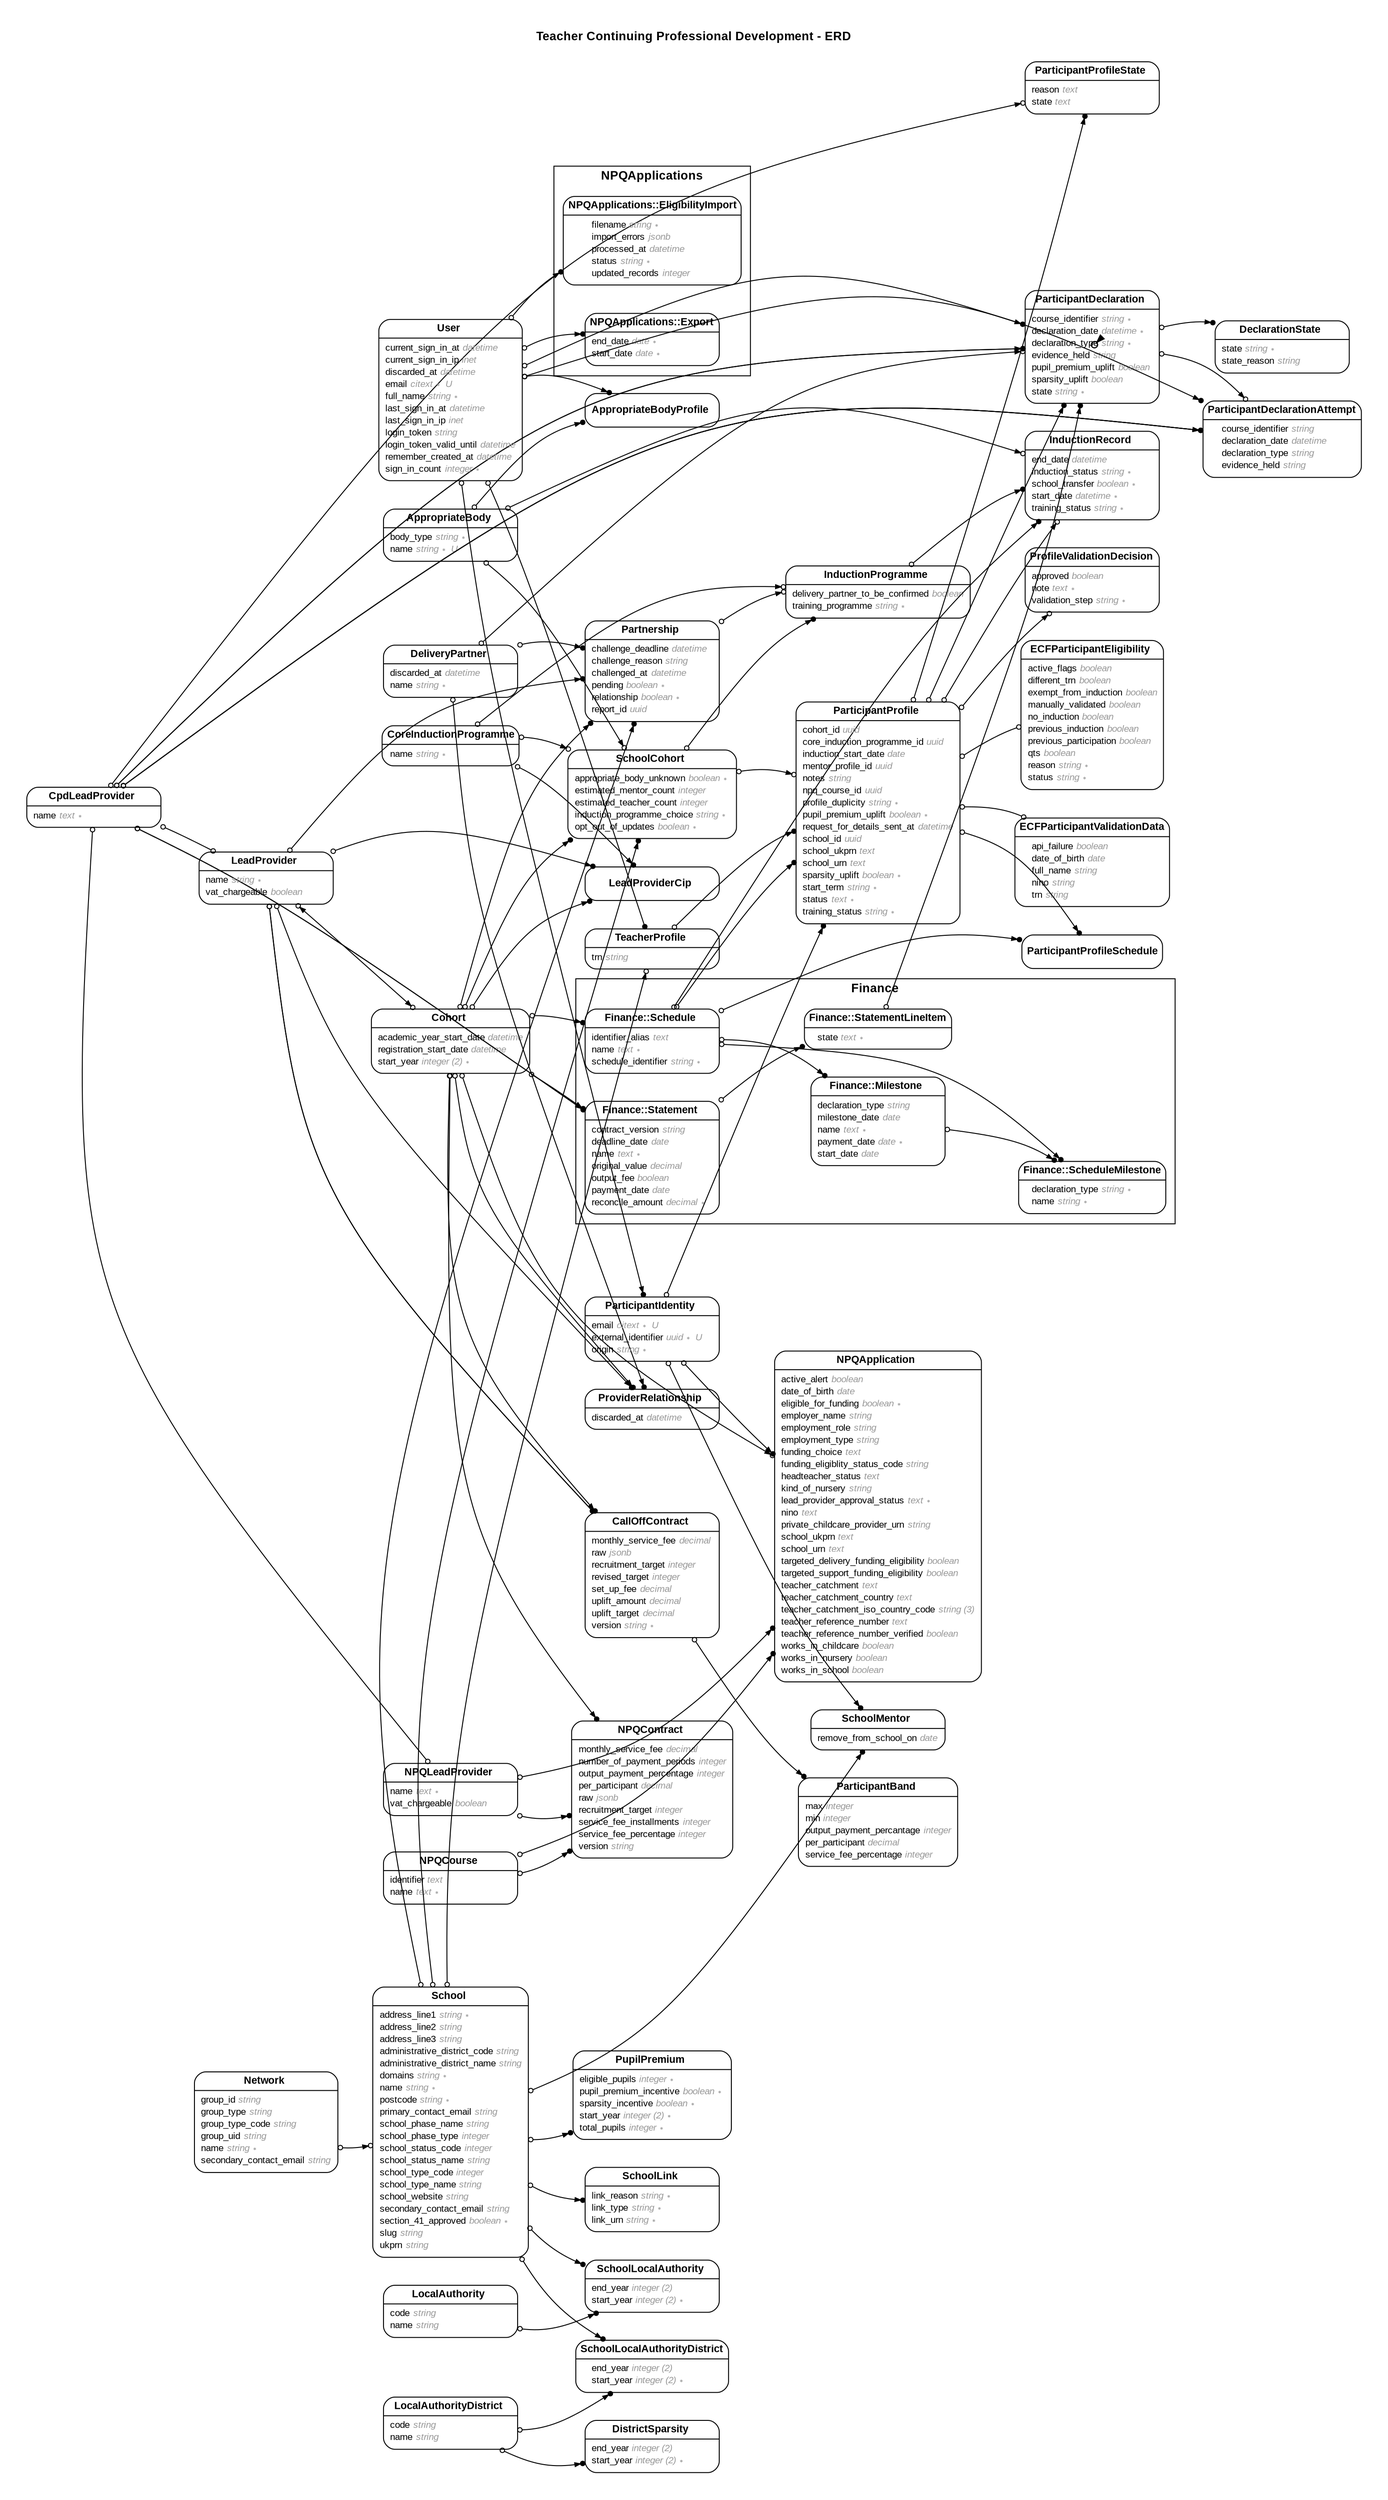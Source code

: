digraph EarlyCareerFramework {
rankdir = "LR";
ranksep = "0.5";
nodesep = "0.4";
pad = "0.4,0.4";
margin = "0,0";
concentrate = "true";
labelloc = "t";
fontsize = "13";
fontname = "Arial Bold";
splines = "spline";
node[ shape  =  "Mrecord" , fontsize  =  "10" , fontname  =  "Arial" , margin  =  "0.07,0.05" , penwidth  =  "1.0"];
edge[ fontname  =  "Arial" , fontsize  =  "7" , dir  =  "both" , arrowsize  =  "0.9" , penwidth  =  "1.0" , labelangle  =  "32" , labeldistance  =  "1.8"];
rankdir = "LR";
label = "Teacher Continuing Professional Development - ERD\n\n";
splines = "curved";
m_AppropriateBody [label = <<table border="0" align="center" cellspacing="0.5" cellpadding="0" width="134">
  <tr><td align="center" valign="bottom" width="130"><font face="Arial Bold" point-size="11">AppropriateBody</font></td></tr>
</table>
|
<table border="0" align="left" cellspacing="2" cellpadding="0" width="134">
  <tr><td align="left" width="130" port="body_type">body_type <font face="Arial Italic" color="grey60">string ∗</font></td></tr>
  <tr><td align="left" width="130" port="name">name <font face="Arial Italic" color="grey60">string ∗ U</font></td></tr>
</table>
>];
m_AppropriateBodyProfile [label = <<table border="0" align="center" cellspacing="0.5" cellpadding="0" width="134">
  <tr><td align="center" valign="bottom" width="130"><font face="Arial Bold" point-size="11">AppropriateBodyProfile</font></td></tr>
</table>
>];
m_CallOffContract [label = <<table border="0" align="center" cellspacing="0.5" cellpadding="0" width="134">
  <tr><td align="center" valign="bottom" width="130"><font face="Arial Bold" point-size="11">CallOffContract</font></td></tr>
</table>
|
<table border="0" align="left" cellspacing="2" cellpadding="0" width="134">
  <tr><td align="left" width="130" port="monthly_service_fee">monthly_service_fee <font face="Arial Italic" color="grey60">decimal</font></td></tr>
  <tr><td align="left" width="130" port="raw">raw <font face="Arial Italic" color="grey60">jsonb</font></td></tr>
  <tr><td align="left" width="130" port="recruitment_target">recruitment_target <font face="Arial Italic" color="grey60">integer</font></td></tr>
  <tr><td align="left" width="130" port="revised_target">revised_target <font face="Arial Italic" color="grey60">integer</font></td></tr>
  <tr><td align="left" width="130" port="set_up_fee">set_up_fee <font face="Arial Italic" color="grey60">decimal</font></td></tr>
  <tr><td align="left" width="130" port="uplift_amount">uplift_amount <font face="Arial Italic" color="grey60">decimal</font></td></tr>
  <tr><td align="left" width="130" port="uplift_target">uplift_target <font face="Arial Italic" color="grey60">decimal</font></td></tr>
  <tr><td align="left" width="130" port="version">version <font face="Arial Italic" color="grey60">string ∗</font></td></tr>
</table>
>];
m_Cohort [label = <<table border="0" align="center" cellspacing="0.5" cellpadding="0" width="134">
  <tr><td align="center" valign="bottom" width="130"><font face="Arial Bold" point-size="11">Cohort</font></td></tr>
</table>
|
<table border="0" align="left" cellspacing="2" cellpadding="0" width="134">
  <tr><td align="left" width="130" port="academic_year_start_date">academic_year_start_date <font face="Arial Italic" color="grey60">datetime</font></td></tr>
  <tr><td align="left" width="130" port="registration_start_date">registration_start_date <font face="Arial Italic" color="grey60">datetime</font></td></tr>
  <tr><td align="left" width="130" port="start_year">start_year <font face="Arial Italic" color="grey60">integer (2) ∗</font></td></tr>
</table>
>];
m_CoreInductionProgramme [label = <<table border="0" align="center" cellspacing="0.5" cellpadding="0" width="134">
  <tr><td align="center" valign="bottom" width="130"><font face="Arial Bold" point-size="11">CoreInductionProgramme</font></td></tr>
</table>
|
<table border="0" align="left" cellspacing="2" cellpadding="0" width="134">
  <tr><td align="left" width="130" port="name">name <font face="Arial Italic" color="grey60">string ∗</font></td></tr>
</table>
>];
m_CpdLeadProvider [label = <<table border="0" align="center" cellspacing="0.5" cellpadding="0" width="134">
  <tr><td align="center" valign="bottom" width="130"><font face="Arial Bold" point-size="11">CpdLeadProvider</font></td></tr>
</table>
|
<table border="0" align="left" cellspacing="2" cellpadding="0" width="134">
  <tr><td align="left" width="130" port="name">name <font face="Arial Italic" color="grey60">text ∗</font></td></tr>
</table>
>];
m_DeclarationState [label = <<table border="0" align="center" cellspacing="0.5" cellpadding="0" width="134">
  <tr><td align="center" valign="bottom" width="130"><font face="Arial Bold" point-size="11">DeclarationState</font></td></tr>
</table>
|
<table border="0" align="left" cellspacing="2" cellpadding="0" width="134">
  <tr><td align="left" width="130" port="state">state <font face="Arial Italic" color="grey60">string ∗</font></td></tr>
  <tr><td align="left" width="130" port="state_reason">state_reason <font face="Arial Italic" color="grey60">string</font></td></tr>
</table>
>];
m_DeliveryPartner [label = <<table border="0" align="center" cellspacing="0.5" cellpadding="0" width="134">
  <tr><td align="center" valign="bottom" width="130"><font face="Arial Bold" point-size="11">DeliveryPartner</font></td></tr>
</table>
|
<table border="0" align="left" cellspacing="2" cellpadding="0" width="134">
  <tr><td align="left" width="130" port="discarded_at">discarded_at <font face="Arial Italic" color="grey60">datetime</font></td></tr>
  <tr><td align="left" width="130" port="name">name <font face="Arial Italic" color="grey60">string ∗</font></td></tr>
</table>
>];
m_DistrictSparsity [label = <<table border="0" align="center" cellspacing="0.5" cellpadding="0" width="134">
  <tr><td align="center" valign="bottom" width="130"><font face="Arial Bold" point-size="11">DistrictSparsity</font></td></tr>
</table>
|
<table border="0" align="left" cellspacing="2" cellpadding="0" width="134">
  <tr><td align="left" width="130" port="end_year">end_year <font face="Arial Italic" color="grey60">integer (2)</font></td></tr>
  <tr><td align="left" width="130" port="start_year">start_year <font face="Arial Italic" color="grey60">integer (2) ∗</font></td></tr>
</table>
>];
m_ECFParticipantEligibility [label = <<table border="0" align="center" cellspacing="0.5" cellpadding="0" width="134">
  <tr><td align="center" valign="bottom" width="130"><font face="Arial Bold" point-size="11">ECFParticipantEligibility</font></td></tr>
</table>
|
<table border="0" align="left" cellspacing="2" cellpadding="0" width="134">
  <tr><td align="left" width="130" port="active_flags">active_flags <font face="Arial Italic" color="grey60">boolean</font></td></tr>
  <tr><td align="left" width="130" port="different_trn">different_trn <font face="Arial Italic" color="grey60">boolean</font></td></tr>
  <tr><td align="left" width="130" port="exempt_from_induction">exempt_from_induction <font face="Arial Italic" color="grey60">boolean</font></td></tr>
  <tr><td align="left" width="130" port="manually_validated">manually_validated <font face="Arial Italic" color="grey60">boolean</font></td></tr>
  <tr><td align="left" width="130" port="no_induction">no_induction <font face="Arial Italic" color="grey60">boolean</font></td></tr>
  <tr><td align="left" width="130" port="previous_induction">previous_induction <font face="Arial Italic" color="grey60">boolean</font></td></tr>
  <tr><td align="left" width="130" port="previous_participation">previous_participation <font face="Arial Italic" color="grey60">boolean</font></td></tr>
  <tr><td align="left" width="130" port="qts">qts <font face="Arial Italic" color="grey60">boolean</font></td></tr>
  <tr><td align="left" width="130" port="reason">reason <font face="Arial Italic" color="grey60">string ∗</font></td></tr>
  <tr><td align="left" width="130" port="status">status <font face="Arial Italic" color="grey60">string ∗</font></td></tr>
</table>
>];
m_ECFParticipantValidationData [label = <<table border="0" align="center" cellspacing="0.5" cellpadding="0" width="134">
  <tr><td align="center" valign="bottom" width="130"><font face="Arial Bold" point-size="11">ECFParticipantValidationData</font></td></tr>
</table>
|
<table border="0" align="left" cellspacing="2" cellpadding="0" width="134">
  <tr><td align="left" width="130" port="api_failure">api_failure <font face="Arial Italic" color="grey60">boolean</font></td></tr>
  <tr><td align="left" width="130" port="date_of_birth">date_of_birth <font face="Arial Italic" color="grey60">date</font></td></tr>
  <tr><td align="left" width="130" port="full_name">full_name <font face="Arial Italic" color="grey60">string</font></td></tr>
  <tr><td align="left" width="130" port="nino">nino <font face="Arial Italic" color="grey60">string</font></td></tr>
  <tr><td align="left" width="130" port="trn">trn <font face="Arial Italic" color="grey60">string</font></td></tr>
</table>
>];
subgraph cluster_Finance {
margin = "10,10";
label = "Finance";
"m_Finance::Milestone" [label = <<table border="0" align="center" cellspacing="0.5" cellpadding="0" width="134">
  <tr><td align="center" valign="bottom" width="130"><font face="Arial Bold" point-size="11">Finance::Milestone</font></td></tr>
</table>
|
<table border="0" align="left" cellspacing="2" cellpadding="0" width="134">
  <tr><td align="left" width="130" port="declaration_type">declaration_type <font face="Arial Italic" color="grey60">string</font></td></tr>
  <tr><td align="left" width="130" port="milestone_date">milestone_date <font face="Arial Italic" color="grey60">date</font></td></tr>
  <tr><td align="left" width="130" port="name">name <font face="Arial Italic" color="grey60">text ∗</font></td></tr>
  <tr><td align="left" width="130" port="payment_date">payment_date <font face="Arial Italic" color="grey60">date ∗</font></td></tr>
  <tr><td align="left" width="130" port="start_date">start_date <font face="Arial Italic" color="grey60">date</font></td></tr>
</table>
>];
"m_Finance::Schedule" [label = <<table border="0" align="center" cellspacing="0.5" cellpadding="0" width="134">
  <tr><td align="center" valign="bottom" width="130"><font face="Arial Bold" point-size="11">Finance::Schedule</font></td></tr>
</table>
|
<table border="0" align="left" cellspacing="2" cellpadding="0" width="134">
  <tr><td align="left" width="130" port="identifier_alias">identifier_alias <font face="Arial Italic" color="grey60">text</font></td></tr>
  <tr><td align="left" width="130" port="name">name <font face="Arial Italic" color="grey60">text ∗</font></td></tr>
  <tr><td align="left" width="130" port="schedule_identifier">schedule_identifier <font face="Arial Italic" color="grey60">string ∗</font></td></tr>
</table>
>];
"m_Finance::ScheduleMilestone" [label = <<table border="0" align="center" cellspacing="0.5" cellpadding="0" width="134">
  <tr><td align="center" valign="bottom" width="130"><font face="Arial Bold" point-size="11">Finance::ScheduleMilestone</font></td></tr>
</table>
|
<table border="0" align="left" cellspacing="2" cellpadding="0" width="134">
  <tr><td align="left" width="130" port="declaration_type">declaration_type <font face="Arial Italic" color="grey60">string ∗</font></td></tr>
  <tr><td align="left" width="130" port="name">name <font face="Arial Italic" color="grey60">string ∗</font></td></tr>
</table>
>];
"m_Finance::Statement" [label = <<table border="0" align="center" cellspacing="0.5" cellpadding="0" width="134">
  <tr><td align="center" valign="bottom" width="130"><font face="Arial Bold" point-size="11">Finance::Statement</font></td></tr>
</table>
|
<table border="0" align="left" cellspacing="2" cellpadding="0" width="134">
  <tr><td align="left" width="130" port="contract_version">contract_version <font face="Arial Italic" color="grey60">string</font></td></tr>
  <tr><td align="left" width="130" port="deadline_date">deadline_date <font face="Arial Italic" color="grey60">date</font></td></tr>
  <tr><td align="left" width="130" port="name">name <font face="Arial Italic" color="grey60">text ∗</font></td></tr>
  <tr><td align="left" width="130" port="original_value">original_value <font face="Arial Italic" color="grey60">decimal</font></td></tr>
  <tr><td align="left" width="130" port="output_fee">output_fee <font face="Arial Italic" color="grey60">boolean</font></td></tr>
  <tr><td align="left" width="130" port="payment_date">payment_date <font face="Arial Italic" color="grey60">date</font></td></tr>
  <tr><td align="left" width="130" port="reconcile_amount">reconcile_amount <font face="Arial Italic" color="grey60">decimal ∗</font></td></tr>
</table>
>];
"m_Finance::StatementLineItem" [label = <<table border="0" align="center" cellspacing="0.5" cellpadding="0" width="134">
  <tr><td align="center" valign="bottom" width="130"><font face="Arial Bold" point-size="11">Finance::StatementLineItem</font></td></tr>
</table>
|
<table border="0" align="left" cellspacing="2" cellpadding="0" width="134">
  <tr><td align="left" width="130" port="state">state <font face="Arial Italic" color="grey60">text ∗</font></td></tr>
</table>
>];
}
m_InductionProgramme [label = <<table border="0" align="center" cellspacing="0.5" cellpadding="0" width="134">
  <tr><td align="center" valign="bottom" width="130"><font face="Arial Bold" point-size="11">InductionProgramme</font></td></tr>
</table>
|
<table border="0" align="left" cellspacing="2" cellpadding="0" width="134">
  <tr><td align="left" width="130" port="delivery_partner_to_be_confirmed">delivery_partner_to_be_confirmed <font face="Arial Italic" color="grey60">boolean</font></td></tr>
  <tr><td align="left" width="130" port="training_programme">training_programme <font face="Arial Italic" color="grey60">string ∗</font></td></tr>
</table>
>];
m_InductionRecord [label = <<table border="0" align="center" cellspacing="0.5" cellpadding="0" width="134">
  <tr><td align="center" valign="bottom" width="130"><font face="Arial Bold" point-size="11">InductionRecord</font></td></tr>
</table>
|
<table border="0" align="left" cellspacing="2" cellpadding="0" width="134">
  <tr><td align="left" width="130" port="end_date">end_date <font face="Arial Italic" color="grey60">datetime</font></td></tr>
  <tr><td align="left" width="130" port="induction_status">induction_status <font face="Arial Italic" color="grey60">string ∗</font></td></tr>
  <tr><td align="left" width="130" port="school_transfer">school_transfer <font face="Arial Italic" color="grey60">boolean ∗</font></td></tr>
  <tr><td align="left" width="130" port="start_date">start_date <font face="Arial Italic" color="grey60">datetime ∗</font></td></tr>
  <tr><td align="left" width="130" port="training_status">training_status <font face="Arial Italic" color="grey60">string ∗</font></td></tr>
</table>
>];
m_LeadProvider [label = <<table border="0" align="center" cellspacing="0.5" cellpadding="0" width="134">
  <tr><td align="center" valign="bottom" width="130"><font face="Arial Bold" point-size="11">LeadProvider</font></td></tr>
</table>
|
<table border="0" align="left" cellspacing="2" cellpadding="0" width="134">
  <tr><td align="left" width="130" port="name">name <font face="Arial Italic" color="grey60">string ∗</font></td></tr>
  <tr><td align="left" width="130" port="vat_chargeable">vat_chargeable <font face="Arial Italic" color="grey60">boolean</font></td></tr>
</table>
>];
m_LeadProviderCip [label = <<table border="0" align="center" cellspacing="0.5" cellpadding="0" width="134">
  <tr><td align="center" valign="bottom" width="130"><font face="Arial Bold" point-size="11">LeadProviderCip</font></td></tr>
</table>
>];
m_LocalAuthority [label = <<table border="0" align="center" cellspacing="0.5" cellpadding="0" width="134">
  <tr><td align="center" valign="bottom" width="130"><font face="Arial Bold" point-size="11">LocalAuthority</font></td></tr>
</table>
|
<table border="0" align="left" cellspacing="2" cellpadding="0" width="134">
  <tr><td align="left" width="130" port="code">code <font face="Arial Italic" color="grey60">string</font></td></tr>
  <tr><td align="left" width="130" port="name">name <font face="Arial Italic" color="grey60">string</font></td></tr>
</table>
>];
m_LocalAuthorityDistrict [label = <<table border="0" align="center" cellspacing="0.5" cellpadding="0" width="134">
  <tr><td align="center" valign="bottom" width="130"><font face="Arial Bold" point-size="11">LocalAuthorityDistrict</font></td></tr>
</table>
|
<table border="0" align="left" cellspacing="2" cellpadding="0" width="134">
  <tr><td align="left" width="130" port="code">code <font face="Arial Italic" color="grey60">string</font></td></tr>
  <tr><td align="left" width="130" port="name">name <font face="Arial Italic" color="grey60">string</font></td></tr>
</table>
>];
m_NPQApplication [label = <<table border="0" align="center" cellspacing="0.5" cellpadding="0" width="134">
  <tr><td align="center" valign="bottom" width="130"><font face="Arial Bold" point-size="11">NPQApplication</font></td></tr>
</table>
|
<table border="0" align="left" cellspacing="2" cellpadding="0" width="134">
  <tr><td align="left" width="130" port="active_alert">active_alert <font face="Arial Italic" color="grey60">boolean</font></td></tr>
  <tr><td align="left" width="130" port="date_of_birth">date_of_birth <font face="Arial Italic" color="grey60">date</font></td></tr>
  <tr><td align="left" width="130" port="eligible_for_funding">eligible_for_funding <font face="Arial Italic" color="grey60">boolean ∗</font></td></tr>
  <tr><td align="left" width="130" port="employer_name">employer_name <font face="Arial Italic" color="grey60">string</font></td></tr>
  <tr><td align="left" width="130" port="employment_role">employment_role <font face="Arial Italic" color="grey60">string</font></td></tr>
  <tr><td align="left" width="130" port="employment_type">employment_type <font face="Arial Italic" color="grey60">string</font></td></tr>
  <tr><td align="left" width="130" port="funding_choice">funding_choice <font face="Arial Italic" color="grey60">text</font></td></tr>
  <tr><td align="left" width="130" port="funding_eligiblity_status_code">funding_eligiblity_status_code <font face="Arial Italic" color="grey60">string</font></td></tr>
  <tr><td align="left" width="130" port="headteacher_status">headteacher_status <font face="Arial Italic" color="grey60">text</font></td></tr>
  <tr><td align="left" width="130" port="kind_of_nursery">kind_of_nursery <font face="Arial Italic" color="grey60">string</font></td></tr>
  <tr><td align="left" width="130" port="lead_provider_approval_status">lead_provider_approval_status <font face="Arial Italic" color="grey60">text ∗</font></td></tr>
  <tr><td align="left" width="130" port="nino">nino <font face="Arial Italic" color="grey60">text</font></td></tr>
  <tr><td align="left" width="130" port="private_childcare_provider_urn">private_childcare_provider_urn <font face="Arial Italic" color="grey60">string</font></td></tr>
  <tr><td align="left" width="130" port="school_ukprn">school_ukprn <font face="Arial Italic" color="grey60">text</font></td></tr>
  <tr><td align="left" width="130" port="school_urn">school_urn <font face="Arial Italic" color="grey60">text</font></td></tr>
  <tr><td align="left" width="130" port="targeted_delivery_funding_eligibility">targeted_delivery_funding_eligibility <font face="Arial Italic" color="grey60">boolean</font></td></tr>
  <tr><td align="left" width="130" port="targeted_support_funding_eligibility">targeted_support_funding_eligibility <font face="Arial Italic" color="grey60">boolean</font></td></tr>
  <tr><td align="left" width="130" port="teacher_catchment">teacher_catchment <font face="Arial Italic" color="grey60">text</font></td></tr>
  <tr><td align="left" width="130" port="teacher_catchment_country">teacher_catchment_country <font face="Arial Italic" color="grey60">text</font></td></tr>
  <tr><td align="left" width="130" port="teacher_catchment_iso_country_code">teacher_catchment_iso_country_code <font face="Arial Italic" color="grey60">string (3)</font></td></tr>
  <tr><td align="left" width="130" port="teacher_reference_number">teacher_reference_number <font face="Arial Italic" color="grey60">text</font></td></tr>
  <tr><td align="left" width="130" port="teacher_reference_number_verified">teacher_reference_number_verified <font face="Arial Italic" color="grey60">boolean</font></td></tr>
  <tr><td align="left" width="130" port="works_in_childcare">works_in_childcare <font face="Arial Italic" color="grey60">boolean</font></td></tr>
  <tr><td align="left" width="130" port="works_in_nursery">works_in_nursery <font face="Arial Italic" color="grey60">boolean</font></td></tr>
  <tr><td align="left" width="130" port="works_in_school">works_in_school <font face="Arial Italic" color="grey60">boolean</font></td></tr>
</table>
>];
subgraph cluster_NPQApplications {
margin = "10,10";
label = "NPQApplications";
"m_NPQApplications::EligibilityImport" [label = <<table border="0" align="center" cellspacing="0.5" cellpadding="0" width="134">
  <tr><td align="center" valign="bottom" width="130"><font face="Arial Bold" point-size="11">NPQApplications::EligibilityImport</font></td></tr>
</table>
|
<table border="0" align="left" cellspacing="2" cellpadding="0" width="134">
  <tr><td align="left" width="130" port="filename">filename <font face="Arial Italic" color="grey60">string ∗</font></td></tr>
  <tr><td align="left" width="130" port="import_errors">import_errors <font face="Arial Italic" color="grey60">jsonb</font></td></tr>
  <tr><td align="left" width="130" port="processed_at">processed_at <font face="Arial Italic" color="grey60">datetime</font></td></tr>
  <tr><td align="left" width="130" port="status">status <font face="Arial Italic" color="grey60">string ∗</font></td></tr>
  <tr><td align="left" width="130" port="updated_records">updated_records <font face="Arial Italic" color="grey60">integer</font></td></tr>
</table>
>];
"m_NPQApplications::Export" [label = <<table border="0" align="center" cellspacing="0.5" cellpadding="0" width="134">
  <tr><td align="center" valign="bottom" width="130"><font face="Arial Bold" point-size="11">NPQApplications::Export</font></td></tr>
</table>
|
<table border="0" align="left" cellspacing="2" cellpadding="0" width="134">
  <tr><td align="left" width="130" port="end_date">end_date <font face="Arial Italic" color="grey60">date ∗</font></td></tr>
  <tr><td align="left" width="130" port="start_date">start_date <font face="Arial Italic" color="grey60">date ∗</font></td></tr>
</table>
>];
}
m_NPQContract [label = <<table border="0" align="center" cellspacing="0.5" cellpadding="0" width="134">
  <tr><td align="center" valign="bottom" width="130"><font face="Arial Bold" point-size="11">NPQContract</font></td></tr>
</table>
|
<table border="0" align="left" cellspacing="2" cellpadding="0" width="134">
  <tr><td align="left" width="130" port="monthly_service_fee">monthly_service_fee <font face="Arial Italic" color="grey60">decimal</font></td></tr>
  <tr><td align="left" width="130" port="number_of_payment_periods">number_of_payment_periods <font face="Arial Italic" color="grey60">integer</font></td></tr>
  <tr><td align="left" width="130" port="output_payment_percentage">output_payment_percentage <font face="Arial Italic" color="grey60">integer</font></td></tr>
  <tr><td align="left" width="130" port="per_participant">per_participant <font face="Arial Italic" color="grey60">decimal</font></td></tr>
  <tr><td align="left" width="130" port="raw">raw <font face="Arial Italic" color="grey60">jsonb</font></td></tr>
  <tr><td align="left" width="130" port="recruitment_target">recruitment_target <font face="Arial Italic" color="grey60">integer</font></td></tr>
  <tr><td align="left" width="130" port="service_fee_installments">service_fee_installments <font face="Arial Italic" color="grey60">integer</font></td></tr>
  <tr><td align="left" width="130" port="service_fee_percentage">service_fee_percentage <font face="Arial Italic" color="grey60">integer</font></td></tr>
  <tr><td align="left" width="130" port="version">version <font face="Arial Italic" color="grey60">string</font></td></tr>
</table>
>];
m_NPQCourse [label = <<table border="0" align="center" cellspacing="0.5" cellpadding="0" width="134">
  <tr><td align="center" valign="bottom" width="130"><font face="Arial Bold" point-size="11">NPQCourse</font></td></tr>
</table>
|
<table border="0" align="left" cellspacing="2" cellpadding="0" width="134">
  <tr><td align="left" width="130" port="identifier">identifier <font face="Arial Italic" color="grey60">text</font></td></tr>
  <tr><td align="left" width="130" port="name">name <font face="Arial Italic" color="grey60">text ∗</font></td></tr>
</table>
>];
m_NPQLeadProvider [label = <<table border="0" align="center" cellspacing="0.5" cellpadding="0" width="134">
  <tr><td align="center" valign="bottom" width="130"><font face="Arial Bold" point-size="11">NPQLeadProvider</font></td></tr>
</table>
|
<table border="0" align="left" cellspacing="2" cellpadding="0" width="134">
  <tr><td align="left" width="130" port="name">name <font face="Arial Italic" color="grey60">text ∗</font></td></tr>
  <tr><td align="left" width="130" port="vat_chargeable">vat_chargeable <font face="Arial Italic" color="grey60">boolean</font></td></tr>
</table>
>];
m_Network [label = <<table border="0" align="center" cellspacing="0.5" cellpadding="0" width="134">
  <tr><td align="center" valign="bottom" width="130"><font face="Arial Bold" point-size="11">Network</font></td></tr>
</table>
|
<table border="0" align="left" cellspacing="2" cellpadding="0" width="134">
  <tr><td align="left" width="130" port="group_id">group_id <font face="Arial Italic" color="grey60">string</font></td></tr>
  <tr><td align="left" width="130" port="group_type">group_type <font face="Arial Italic" color="grey60">string</font></td></tr>
  <tr><td align="left" width="130" port="group_type_code">group_type_code <font face="Arial Italic" color="grey60">string</font></td></tr>
  <tr><td align="left" width="130" port="group_uid">group_uid <font face="Arial Italic" color="grey60">string</font></td></tr>
  <tr><td align="left" width="130" port="name">name <font face="Arial Italic" color="grey60">string ∗</font></td></tr>
  <tr><td align="left" width="130" port="secondary_contact_email">secondary_contact_email <font face="Arial Italic" color="grey60">string</font></td></tr>
</table>
>];
m_ParticipantBand [label = <<table border="0" align="center" cellspacing="0.5" cellpadding="0" width="134">
  <tr><td align="center" valign="bottom" width="130"><font face="Arial Bold" point-size="11">ParticipantBand</font></td></tr>
</table>
|
<table border="0" align="left" cellspacing="2" cellpadding="0" width="134">
  <tr><td align="left" width="130" port="max">max <font face="Arial Italic" color="grey60">integer</font></td></tr>
  <tr><td align="left" width="130" port="min">min <font face="Arial Italic" color="grey60">integer</font></td></tr>
  <tr><td align="left" width="130" port="output_payment_percantage">output_payment_percantage <font face="Arial Italic" color="grey60">integer</font></td></tr>
  <tr><td align="left" width="130" port="per_participant">per_participant <font face="Arial Italic" color="grey60">decimal</font></td></tr>
  <tr><td align="left" width="130" port="service_fee_percentage">service_fee_percentage <font face="Arial Italic" color="grey60">integer</font></td></tr>
</table>
>];
m_ParticipantDeclaration [label = <<table border="0" align="center" cellspacing="0.5" cellpadding="0" width="134">
  <tr><td align="center" valign="bottom" width="130"><font face="Arial Bold" point-size="11">ParticipantDeclaration</font></td></tr>
</table>
|
<table border="0" align="left" cellspacing="2" cellpadding="0" width="134">
  <tr><td align="left" width="130" port="course_identifier">course_identifier <font face="Arial Italic" color="grey60">string ∗</font></td></tr>
  <tr><td align="left" width="130" port="declaration_date">declaration_date <font face="Arial Italic" color="grey60">datetime ∗</font></td></tr>
  <tr><td align="left" width="130" port="declaration_type">declaration_type <font face="Arial Italic" color="grey60">string ∗</font></td></tr>
  <tr><td align="left" width="130" port="evidence_held">evidence_held <font face="Arial Italic" color="grey60">string</font></td></tr>
  <tr><td align="left" width="130" port="pupil_premium_uplift">pupil_premium_uplift <font face="Arial Italic" color="grey60">boolean</font></td></tr>
  <tr><td align="left" width="130" port="sparsity_uplift">sparsity_uplift <font face="Arial Italic" color="grey60">boolean</font></td></tr>
  <tr><td align="left" width="130" port="state">state <font face="Arial Italic" color="grey60">string ∗</font></td></tr>
</table>
>];
m_ParticipantDeclarationAttempt [label = <<table border="0" align="center" cellspacing="0.5" cellpadding="0" width="134">
  <tr><td align="center" valign="bottom" width="130"><font face="Arial Bold" point-size="11">ParticipantDeclarationAttempt</font></td></tr>
</table>
|
<table border="0" align="left" cellspacing="2" cellpadding="0" width="134">
  <tr><td align="left" width="130" port="course_identifier">course_identifier <font face="Arial Italic" color="grey60">string</font></td></tr>
  <tr><td align="left" width="130" port="declaration_date">declaration_date <font face="Arial Italic" color="grey60">datetime</font></td></tr>
  <tr><td align="left" width="130" port="declaration_type">declaration_type <font face="Arial Italic" color="grey60">string</font></td></tr>
  <tr><td align="left" width="130" port="evidence_held">evidence_held <font face="Arial Italic" color="grey60">string</font></td></tr>
</table>
>];
m_ParticipantIdentity [label = <<table border="0" align="center" cellspacing="0.5" cellpadding="0" width="134">
  <tr><td align="center" valign="bottom" width="130"><font face="Arial Bold" point-size="11">ParticipantIdentity</font></td></tr>
</table>
|
<table border="0" align="left" cellspacing="2" cellpadding="0" width="134">
  <tr><td align="left" width="130" port="email">email <font face="Arial Italic" color="grey60">citext ∗ U</font></td></tr>
  <tr><td align="left" width="130" port="external_identifier">external_identifier <font face="Arial Italic" color="grey60">uuid ∗ U</font></td></tr>
  <tr><td align="left" width="130" port="origin">origin <font face="Arial Italic" color="grey60">string ∗</font></td></tr>
</table>
>];
m_ParticipantProfile [label = <<table border="0" align="center" cellspacing="0.5" cellpadding="0" width="134">
  <tr><td align="center" valign="bottom" width="130"><font face="Arial Bold" point-size="11">ParticipantProfile</font></td></tr>
</table>
|
<table border="0" align="left" cellspacing="2" cellpadding="0" width="134">
  <tr><td align="left" width="130" port="cohort_id">cohort_id <font face="Arial Italic" color="grey60">uuid</font></td></tr>
  <tr><td align="left" width="130" port="core_induction_programme_id">core_induction_programme_id <font face="Arial Italic" color="grey60">uuid</font></td></tr>
  <tr><td align="left" width="130" port="induction_start_date">induction_start_date <font face="Arial Italic" color="grey60">date</font></td></tr>
  <tr><td align="left" width="130" port="mentor_profile_id">mentor_profile_id <font face="Arial Italic" color="grey60">uuid</font></td></tr>
  <tr><td align="left" width="130" port="notes">notes <font face="Arial Italic" color="grey60">string</font></td></tr>
  <tr><td align="left" width="130" port="npq_course_id">npq_course_id <font face="Arial Italic" color="grey60">uuid</font></td></tr>
  <tr><td align="left" width="130" port="profile_duplicity">profile_duplicity <font face="Arial Italic" color="grey60">string ∗</font></td></tr>
  <tr><td align="left" width="130" port="pupil_premium_uplift">pupil_premium_uplift <font face="Arial Italic" color="grey60">boolean ∗</font></td></tr>
  <tr><td align="left" width="130" port="request_for_details_sent_at">request_for_details_sent_at <font face="Arial Italic" color="grey60">datetime</font></td></tr>
  <tr><td align="left" width="130" port="school_id">school_id <font face="Arial Italic" color="grey60">uuid</font></td></tr>
  <tr><td align="left" width="130" port="school_ukprn">school_ukprn <font face="Arial Italic" color="grey60">text</font></td></tr>
  <tr><td align="left" width="130" port="school_urn">school_urn <font face="Arial Italic" color="grey60">text</font></td></tr>
  <tr><td align="left" width="130" port="sparsity_uplift">sparsity_uplift <font face="Arial Italic" color="grey60">boolean ∗</font></td></tr>
  <tr><td align="left" width="130" port="start_term">start_term <font face="Arial Italic" color="grey60">string ∗</font></td></tr>
  <tr><td align="left" width="130" port="status">status <font face="Arial Italic" color="grey60">text ∗</font></td></tr>
  <tr><td align="left" width="130" port="training_status">training_status <font face="Arial Italic" color="grey60">string ∗</font></td></tr>
</table>
>];
m_ParticipantProfileSchedule [label = <<table border="0" align="center" cellspacing="0.5" cellpadding="0" width="134">
  <tr><td align="center" valign="bottom" width="130"><font face="Arial Bold" point-size="11">ParticipantProfileSchedule</font></td></tr>
</table>
>];
m_ParticipantProfileState [label = <<table border="0" align="center" cellspacing="0.5" cellpadding="0" width="134">
  <tr><td align="center" valign="bottom" width="130"><font face="Arial Bold" point-size="11">ParticipantProfileState</font></td></tr>
</table>
|
<table border="0" align="left" cellspacing="2" cellpadding="0" width="134">
  <tr><td align="left" width="130" port="reason">reason <font face="Arial Italic" color="grey60">text</font></td></tr>
  <tr><td align="left" width="130" port="state">state <font face="Arial Italic" color="grey60">text</font></td></tr>
</table>
>];
m_Partnership [label = <<table border="0" align="center" cellspacing="0.5" cellpadding="0" width="134">
  <tr><td align="center" valign="bottom" width="130"><font face="Arial Bold" point-size="11">Partnership</font></td></tr>
</table>
|
<table border="0" align="left" cellspacing="2" cellpadding="0" width="134">
  <tr><td align="left" width="130" port="challenge_deadline">challenge_deadline <font face="Arial Italic" color="grey60">datetime</font></td></tr>
  <tr><td align="left" width="130" port="challenge_reason">challenge_reason <font face="Arial Italic" color="grey60">string</font></td></tr>
  <tr><td align="left" width="130" port="challenged_at">challenged_at <font face="Arial Italic" color="grey60">datetime</font></td></tr>
  <tr><td align="left" width="130" port="pending">pending <font face="Arial Italic" color="grey60">boolean ∗</font></td></tr>
  <tr><td align="left" width="130" port="relationship">relationship <font face="Arial Italic" color="grey60">boolean ∗</font></td></tr>
  <tr><td align="left" width="130" port="report_id">report_id <font face="Arial Italic" color="grey60">uuid</font></td></tr>
</table>
>];
m_ProfileValidationDecision [label = <<table border="0" align="center" cellspacing="0.5" cellpadding="0" width="134">
  <tr><td align="center" valign="bottom" width="130"><font face="Arial Bold" point-size="11">ProfileValidationDecision</font></td></tr>
</table>
|
<table border="0" align="left" cellspacing="2" cellpadding="0" width="134">
  <tr><td align="left" width="130" port="approved">approved <font face="Arial Italic" color="grey60">boolean</font></td></tr>
  <tr><td align="left" width="130" port="note">note <font face="Arial Italic" color="grey60">text ∗</font></td></tr>
  <tr><td align="left" width="130" port="validation_step">validation_step <font face="Arial Italic" color="grey60">string ∗</font></td></tr>
</table>
>];
m_ProviderRelationship [label = <<table border="0" align="center" cellspacing="0.5" cellpadding="0" width="134">
  <tr><td align="center" valign="bottom" width="130"><font face="Arial Bold" point-size="11">ProviderRelationship</font></td></tr>
</table>
|
<table border="0" align="left" cellspacing="2" cellpadding="0" width="134">
  <tr><td align="left" width="130" port="discarded_at">discarded_at <font face="Arial Italic" color="grey60">datetime</font></td></tr>
</table>
>];
m_PupilPremium [label = <<table border="0" align="center" cellspacing="0.5" cellpadding="0" width="134">
  <tr><td align="center" valign="bottom" width="130"><font face="Arial Bold" point-size="11">PupilPremium</font></td></tr>
</table>
|
<table border="0" align="left" cellspacing="2" cellpadding="0" width="134">
  <tr><td align="left" width="130" port="eligible_pupils">eligible_pupils <font face="Arial Italic" color="grey60">integer ∗</font></td></tr>
  <tr><td align="left" width="130" port="pupil_premium_incentive">pupil_premium_incentive <font face="Arial Italic" color="grey60">boolean ∗</font></td></tr>
  <tr><td align="left" width="130" port="sparsity_incentive">sparsity_incentive <font face="Arial Italic" color="grey60">boolean ∗</font></td></tr>
  <tr><td align="left" width="130" port="start_year">start_year <font face="Arial Italic" color="grey60">integer (2) ∗</font></td></tr>
  <tr><td align="left" width="130" port="total_pupils">total_pupils <font face="Arial Italic" color="grey60">integer ∗</font></td></tr>
</table>
>];
m_School [label = <<table border="0" align="center" cellspacing="0.5" cellpadding="0" width="134">
  <tr><td align="center" valign="bottom" width="130"><font face="Arial Bold" point-size="11">School</font></td></tr>
</table>
|
<table border="0" align="left" cellspacing="2" cellpadding="0" width="134">
  <tr><td align="left" width="130" port="address_line1">address_line1 <font face="Arial Italic" color="grey60">string ∗</font></td></tr>
  <tr><td align="left" width="130" port="address_line2">address_line2 <font face="Arial Italic" color="grey60">string</font></td></tr>
  <tr><td align="left" width="130" port="address_line3">address_line3 <font face="Arial Italic" color="grey60">string</font></td></tr>
  <tr><td align="left" width="130" port="administrative_district_code">administrative_district_code <font face="Arial Italic" color="grey60">string</font></td></tr>
  <tr><td align="left" width="130" port="administrative_district_name">administrative_district_name <font face="Arial Italic" color="grey60">string</font></td></tr>
  <tr><td align="left" width="130" port="domains">domains <font face="Arial Italic" color="grey60">string ∗</font></td></tr>
  <tr><td align="left" width="130" port="name">name <font face="Arial Italic" color="grey60">string ∗</font></td></tr>
  <tr><td align="left" width="130" port="postcode">postcode <font face="Arial Italic" color="grey60">string ∗</font></td></tr>
  <tr><td align="left" width="130" port="primary_contact_email">primary_contact_email <font face="Arial Italic" color="grey60">string</font></td></tr>
  <tr><td align="left" width="130" port="school_phase_name">school_phase_name <font face="Arial Italic" color="grey60">string</font></td></tr>
  <tr><td align="left" width="130" port="school_phase_type">school_phase_type <font face="Arial Italic" color="grey60">integer</font></td></tr>
  <tr><td align="left" width="130" port="school_status_code">school_status_code <font face="Arial Italic" color="grey60">integer</font></td></tr>
  <tr><td align="left" width="130" port="school_status_name">school_status_name <font face="Arial Italic" color="grey60">string</font></td></tr>
  <tr><td align="left" width="130" port="school_type_code">school_type_code <font face="Arial Italic" color="grey60">integer</font></td></tr>
  <tr><td align="left" width="130" port="school_type_name">school_type_name <font face="Arial Italic" color="grey60">string</font></td></tr>
  <tr><td align="left" width="130" port="school_website">school_website <font face="Arial Italic" color="grey60">string</font></td></tr>
  <tr><td align="left" width="130" port="secondary_contact_email">secondary_contact_email <font face="Arial Italic" color="grey60">string</font></td></tr>
  <tr><td align="left" width="130" port="section_41_approved">section_41_approved <font face="Arial Italic" color="grey60">boolean ∗</font></td></tr>
  <tr><td align="left" width="130" port="slug">slug <font face="Arial Italic" color="grey60">string</font></td></tr>
  <tr><td align="left" width="130" port="ukprn">ukprn <font face="Arial Italic" color="grey60">string</font></td></tr>
</table>
>];
m_SchoolCohort [label = <<table border="0" align="center" cellspacing="0.5" cellpadding="0" width="134">
  <tr><td align="center" valign="bottom" width="130"><font face="Arial Bold" point-size="11">SchoolCohort</font></td></tr>
</table>
|
<table border="0" align="left" cellspacing="2" cellpadding="0" width="134">
  <tr><td align="left" width="130" port="appropriate_body_unknown">appropriate_body_unknown <font face="Arial Italic" color="grey60">boolean ∗</font></td></tr>
  <tr><td align="left" width="130" port="estimated_mentor_count">estimated_mentor_count <font face="Arial Italic" color="grey60">integer</font></td></tr>
  <tr><td align="left" width="130" port="estimated_teacher_count">estimated_teacher_count <font face="Arial Italic" color="grey60">integer</font></td></tr>
  <tr><td align="left" width="130" port="induction_programme_choice">induction_programme_choice <font face="Arial Italic" color="grey60">string ∗</font></td></tr>
  <tr><td align="left" width="130" port="opt_out_of_updates">opt_out_of_updates <font face="Arial Italic" color="grey60">boolean ∗</font></td></tr>
</table>
>];
m_SchoolLink [label = <<table border="0" align="center" cellspacing="0.5" cellpadding="0" width="134">
  <tr><td align="center" valign="bottom" width="130"><font face="Arial Bold" point-size="11">SchoolLink</font></td></tr>
</table>
|
<table border="0" align="left" cellspacing="2" cellpadding="0" width="134">
  <tr><td align="left" width="130" port="link_reason">link_reason <font face="Arial Italic" color="grey60">string ∗</font></td></tr>
  <tr><td align="left" width="130" port="link_type">link_type <font face="Arial Italic" color="grey60">string ∗</font></td></tr>
  <tr><td align="left" width="130" port="link_urn">link_urn <font face="Arial Italic" color="grey60">string ∗</font></td></tr>
</table>
>];
m_SchoolLocalAuthority [label = <<table border="0" align="center" cellspacing="0.5" cellpadding="0" width="134">
  <tr><td align="center" valign="bottom" width="130"><font face="Arial Bold" point-size="11">SchoolLocalAuthority</font></td></tr>
</table>
|
<table border="0" align="left" cellspacing="2" cellpadding="0" width="134">
  <tr><td align="left" width="130" port="end_year">end_year <font face="Arial Italic" color="grey60">integer (2)</font></td></tr>
  <tr><td align="left" width="130" port="start_year">start_year <font face="Arial Italic" color="grey60">integer (2) ∗</font></td></tr>
</table>
>];
m_SchoolLocalAuthorityDistrict [label = <<table border="0" align="center" cellspacing="0.5" cellpadding="0" width="134">
  <tr><td align="center" valign="bottom" width="130"><font face="Arial Bold" point-size="11">SchoolLocalAuthorityDistrict</font></td></tr>
</table>
|
<table border="0" align="left" cellspacing="2" cellpadding="0" width="134">
  <tr><td align="left" width="130" port="end_year">end_year <font face="Arial Italic" color="grey60">integer (2)</font></td></tr>
  <tr><td align="left" width="130" port="start_year">start_year <font face="Arial Italic" color="grey60">integer (2) ∗</font></td></tr>
</table>
>];
m_SchoolMentor [label = <<table border="0" align="center" cellspacing="0.5" cellpadding="0" width="134">
  <tr><td align="center" valign="bottom" width="130"><font face="Arial Bold" point-size="11">SchoolMentor</font></td></tr>
</table>
|
<table border="0" align="left" cellspacing="2" cellpadding="0" width="134">
  <tr><td align="left" width="130" port="remove_from_school_on">remove_from_school_on <font face="Arial Italic" color="grey60">date</font></td></tr>
</table>
>];
m_TeacherProfile [label = <<table border="0" align="center" cellspacing="0.5" cellpadding="0" width="134">
  <tr><td align="center" valign="bottom" width="130"><font face="Arial Bold" point-size="11">TeacherProfile</font></td></tr>
</table>
|
<table border="0" align="left" cellspacing="2" cellpadding="0" width="134">
  <tr><td align="left" width="130" port="trn">trn <font face="Arial Italic" color="grey60">string</font></td></tr>
</table>
>];
m_User [label = <<table border="0" align="center" cellspacing="0.5" cellpadding="0" width="134">
  <tr><td align="center" valign="bottom" width="130"><font face="Arial Bold" point-size="11">User</font></td></tr>
</table>
|
<table border="0" align="left" cellspacing="2" cellpadding="0" width="134">
  <tr><td align="left" width="130" port="current_sign_in_at">current_sign_in_at <font face="Arial Italic" color="grey60">datetime</font></td></tr>
  <tr><td align="left" width="130" port="current_sign_in_ip">current_sign_in_ip <font face="Arial Italic" color="grey60">inet</font></td></tr>
  <tr><td align="left" width="130" port="discarded_at">discarded_at <font face="Arial Italic" color="grey60">datetime</font></td></tr>
  <tr><td align="left" width="130" port="email">email <font face="Arial Italic" color="grey60">citext ∗ U</font></td></tr>
  <tr><td align="left" width="130" port="full_name">full_name <font face="Arial Italic" color="grey60">string ∗</font></td></tr>
  <tr><td align="left" width="130" port="last_sign_in_at">last_sign_in_at <font face="Arial Italic" color="grey60">datetime</font></td></tr>
  <tr><td align="left" width="130" port="last_sign_in_ip">last_sign_in_ip <font face="Arial Italic" color="grey60">inet</font></td></tr>
  <tr><td align="left" width="130" port="login_token">login_token <font face="Arial Italic" color="grey60">string</font></td></tr>
  <tr><td align="left" width="130" port="login_token_valid_until">login_token_valid_until <font face="Arial Italic" color="grey60">datetime</font></td></tr>
  <tr><td align="left" width="130" port="remember_created_at">remember_created_at <font face="Arial Italic" color="grey60">datetime</font></td></tr>
  <tr><td align="left" width="130" port="sign_in_count">sign_in_count <font face="Arial Italic" color="grey60">integer ∗</font></td></tr>
</table>
>];
  m_User -> "m_NPQApplications::EligibilityImport" [arrowsize = "0.6", arrowhead = "dotnormal", arrowtail = "odot", weight = "1"];
  m_Cohort -> "m_Finance::Schedule" [arrowsize = "0.6", arrowhead = "dotnormal", arrowtail = "odot", weight = "9"];
  "m_Finance::Schedule" -> "m_Finance::ScheduleMilestone" [arrowsize = "0.6", arrowhead = "dotnormal", arrowtail = "odot", weight = "9"];
  "m_Finance::Schedule" -> "m_Finance::Milestone" [arrowsize = "0.6", arrowhead = "dotnormal", arrowtail = "odot", weight = "9"];
  "m_Finance::Schedule" -> m_ParticipantProfile [arrowsize = "0.6", arrowhead = "dotnormal", arrowtail = "odot", weight = "13"];
  m_User -> m_ParticipantIdentity [arrowsize = "0.6", arrowhead = "dotnormal", arrowtail = "odot", weight = "2"];
  m_User -> m_TeacherProfile [arrowsize = "0.6", arrowhead = "dot", arrowtail = "odot", weight = "2"];
  m_User -> m_AppropriateBodyProfile [arrowsize = "0.6", arrowhead = "dotnormal", arrowtail = "odot", weight = "2"];
  m_AppropriateBody -> m_AppropriateBodyProfile [arrowsize = "0.6", arrowhead = "dotnormal", arrowtail = "odot", weight = "2"];
  m_LeadProvider -> m_CallOffContract [arrowsize = "0.6", arrowhead = "dot", arrowtail = "odot", weight = "2"];
  m_Cohort -> m_CallOffContract [arrowsize = "0.6", arrowhead = "dotnormal", arrowtail = "odot", weight = "2"];
  m_CallOffContract -> m_ParticipantBand [arrowsize = "0.6", arrowhead = "dotnormal", arrowtail = "odot", weight = "2"];
  m_Cohort -> m_Partnership [arrowsize = "0.6", arrowhead = "dotnormal", arrowtail = "odot", weight = "2"];
  m_Cohort -> m_NPQContract [arrowsize = "0.6", arrowhead = "dotnormal", arrowtail = "odot", weight = "2"];
  m_CpdLeadProvider -> m_LeadProvider [arrowsize = "0.6", arrowhead = "odot", arrowtail = "odot", weight = "2"];
  m_CpdLeadProvider -> m_NPQLeadProvider [arrowsize = "0.6", arrowhead = "odot", arrowtail = "odot", weight = "2"];
  m_CpdLeadProvider -> m_ParticipantDeclaration [arrowsize = "0.6", arrowhead = "dotnormal", arrowtail = "odot", weight = "4"];
  m_CpdLeadProvider -> "m_Finance::Statement" [arrowsize = "0.6", arrowhead = "dotnormal", arrowtail = "odot", weight = "8"];
  m_ParticipantDeclaration -> m_DeclarationState [arrowsize = "0.6", arrowhead = "dotnormal", arrowtail = "odot", weight = "4"];
  m_DeliveryPartner -> m_ProviderRelationship [arrowsize = "0.6", arrowhead = "dotnormal", arrowtail = "odot", weight = "2"];
  m_DeliveryPartner -> m_Partnership [arrowsize = "0.6", arrowhead = "dotnormal", arrowtail = "odot", weight = "3"];
  m_Cohort -> m_ProviderRelationship [arrowsize = "0.6", arrowhead = "dotnormal", arrowtail = "odot", weight = "1"];
  m_LeadProvider -> m_ProviderRelationship [arrowsize = "0.6", arrowhead = "dotnormal", arrowtail = "odot", weight = "2"];
  m_LocalAuthorityDistrict -> m_DistrictSparsity [arrowsize = "0.6", arrowhead = "dotnormal", arrowtail = "odot", weight = "2"];
  m_SchoolCohort -> m_InductionProgramme [arrowsize = "0.6", arrowhead = "dotnormal", arrowtail = "odot", weight = "3"];
  m_Partnership -> m_InductionProgramme [arrowsize = "0.6", arrowhead = "odotnormal", arrowtail = "odot", weight = "1"];
  m_CoreInductionProgramme -> m_InductionProgramme [arrowsize = "0.6", arrowhead = "odotnormal", arrowtail = "odot", weight = "1"];
  m_InductionProgramme -> m_InductionRecord [arrowsize = "0.6", arrowhead = "dotnormal", arrowtail = "odot", weight = "7"];
  "m_Finance::Schedule" -> m_InductionRecord [arrowsize = "0.6", arrowhead = "dotnormal", arrowtail = "odot", weight = "1"];
  m_AppropriateBody -> m_InductionRecord [arrowsize = "0.6", arrowhead = "odotnormal", arrowtail = "odot", weight = "1"];
  m_LeadProvider -> m_Partnership [arrowsize = "0.6", arrowhead = "dotnormal", arrowtail = "odot", weight = "3"];
  m_LeadProvider -> m_Cohort [arrowsize = "0.6", arrowhead = "odotnormal", arrowtail = "odotnormal", weight = "1"];
  m_LeadProvider -> m_LeadProviderCip [arrowsize = "0.6", arrowhead = "dotnormal", arrowtail = "odot", weight = "2"];
  m_Cohort -> m_LeadProviderCip [arrowsize = "0.6", arrowhead = "dotnormal", arrowtail = "odot", weight = "1"];
  m_CoreInductionProgramme -> m_LeadProviderCip [arrowsize = "0.6", arrowhead = "dotnormal", arrowtail = "odot", weight = "1"];
  m_LocalAuthority -> m_SchoolLocalAuthority [arrowsize = "0.6", arrowhead = "dotnormal", arrowtail = "odot", weight = "2"];
  m_LocalAuthorityDistrict -> m_SchoolLocalAuthorityDistrict [arrowsize = "0.6", arrowhead = "dotnormal", arrowtail = "odot", weight = "2"];
  m_Network -> m_School [arrowsize = "0.6", arrowhead = "odotnormal", arrowtail = "odot", weight = "2"];
  m_ParticipantIdentity -> m_NPQApplication [arrowsize = "0.6", arrowhead = "dotnormal", arrowtail = "odot", weight = "2"];
  m_NPQLeadProvider -> m_NPQApplication [arrowsize = "0.6", arrowhead = "dotnormal", arrowtail = "odot", weight = "2"];
  m_NPQCourse -> m_NPQApplication [arrowsize = "0.6", arrowhead = "dotnormal", arrowtail = "odot", weight = "2"];
  m_Cohort -> m_NPQApplication [arrowsize = "0.6", arrowhead = "odotnormal", arrowtail = "odot", weight = "1"];
  m_User -> "m_NPQApplications::Export" [arrowsize = "0.6", arrowhead = "dotnormal", arrowtail = "odot", weight = "1"];
  m_NPQLeadProvider -> m_NPQContract [arrowsize = "0.6", arrowhead = "dotnormal", arrowtail = "odot", weight = "2"];
  m_NPQCourse -> m_NPQContract [arrowsize = "0.6", arrowhead = "dotnormal", arrowtail = "odot", weight = "1"];
  m_User -> m_ParticipantDeclaration [arrowsize = "0.6", arrowhead = "dotnormal", arrowtail = "odot", weight = "3"];
  m_ParticipantProfile -> m_ParticipantDeclaration [arrowsize = "0.6", arrowhead = "dotnormal", arrowtail = "odot", weight = "6"];
  m_ParticipantDeclaration -> m_ParticipantDeclaration [arrowsize = "0.6", arrowhead = "odotnormal", arrowtail = "odot", weight = "6"];
  m_DeliveryPartner -> m_ParticipantDeclaration [arrowsize = "0.6", arrowhead = "odotnormal", arrowtail = "odot", weight = "3"];
  m_ParticipantDeclaration -> m_ParticipantDeclarationAttempt [arrowsize = "0.6", arrowhead = "odotnormal", arrowtail = "odot", weight = "4"];
  m_ParticipantDeclaration -> "m_Finance::StatementLineItem" [arrowsize = "0.6", arrowhead = "dotnormal", arrowtail = "odot", weight = "7"];
  m_CpdLeadProvider -> m_ParticipantDeclarationAttempt [arrowsize = "0.6", arrowhead = "dotnormal", arrowtail = "odot", weight = "1"];
  m_User -> m_ParticipantDeclarationAttempt [arrowsize = "0.6", arrowhead = "dotnormal", arrowtail = "odot", weight = "1"];
  m_ParticipantIdentity -> m_ParticipantProfile [arrowsize = "0.6", arrowhead = "dotnormal", arrowtail = "odot", weight = "6"];
  m_TeacherProfile -> m_ParticipantProfile [arrowsize = "0.6", arrowhead = "dotnormal", arrowtail = "odot", weight = "6"];
  m_ParticipantProfile -> m_ProfileValidationDecision [arrowsize = "0.6", arrowhead = "odotnormal", arrowtail = "odot", weight = "5"];
  m_ParticipantProfile -> m_InductionRecord [arrowsize = "0.6", arrowhead = "odotnormal", arrowtail = "odot", weight = "10"];
  m_ParticipantProfile -> m_ECFParticipantEligibility [arrowsize = "0.6", arrowhead = "odot", arrowtail = "odot", weight = "5"];
  m_ParticipantProfile -> m_ECFParticipantValidationData [arrowsize = "0.6", arrowhead = "odot", arrowtail = "odot", weight = "5"];
  m_ParticipantProfile -> m_ParticipantProfileState [arrowsize = "0.6", arrowhead = "dotnormal", arrowtail = "odot", weight = "11"];
  m_ParticipantProfile -> m_ParticipantProfileSchedule [arrowsize = "0.6", arrowhead = "dotnormal", arrowtail = "odot", weight = "6"];
  "m_Finance::Schedule" -> m_ParticipantProfileSchedule [arrowsize = "0.6", arrowhead = "dotnormal", arrowtail = "odot", weight = "1"];
  m_CpdLeadProvider -> m_ParticipantProfileState [arrowsize = "0.6", arrowhead = "odotnormal", arrowtail = "odot", weight = "1"];
  m_School -> m_Partnership [arrowsize = "0.6", arrowhead = "dotnormal", arrowtail = "odot", weight = "3"];
  m_School -> m_PupilPremium [arrowsize = "0.6", arrowhead = "dotnormal", arrowtail = "odot", weight = "2"];
  m_School -> m_SchoolLink [arrowsize = "0.6", arrowhead = "dotnormal", arrowtail = "odot", weight = "5"];
  m_School -> m_SchoolLocalAuthority [arrowsize = "0.6", arrowhead = "dotnormal", arrowtail = "odot", weight = "3"];
  m_School -> m_SchoolLocalAuthorityDistrict [arrowsize = "0.6", arrowhead = "dotnormal", arrowtail = "odot", weight = "3"];
  m_School -> m_SchoolCohort [arrowsize = "0.6", arrowhead = "dotnormal", arrowtail = "odot", weight = "2"];
  m_School -> m_SchoolMentor [arrowsize = "0.6", arrowhead = "dotnormal", arrowtail = "odot", weight = "2"];
  m_Cohort -> m_SchoolCohort [arrowsize = "0.6", arrowhead = "dotnormal", arrowtail = "odot", weight = "1"];
  m_CoreInductionProgramme -> m_SchoolCohort [arrowsize = "0.6", arrowhead = "odotnormal", arrowtail = "odot", weight = "1"];
  m_AppropriateBody -> m_SchoolCohort [arrowsize = "0.6", arrowhead = "odotnormal", arrowtail = "odot", weight = "1"];
  m_SchoolCohort -> m_ParticipantProfile [arrowsize = "0.6", arrowhead = "odotnormal", arrowtail = "odot", weight = "3"];
  m_ParticipantIdentity -> m_SchoolMentor [arrowsize = "0.6", arrowhead = "dotnormal", arrowtail = "odot", weight = "1"];
  m_School -> m_TeacherProfile [arrowsize = "0.6", arrowhead = "odotnormal", arrowtail = "odot", weight = "1"];
  "m_Finance::Milestone" -> "m_Finance::ScheduleMilestone" [arrowsize = "0.6", arrowhead = "dotnormal", arrowtail = "odot", weight = "1"];
  m_Cohort -> "m_Finance::Statement" [arrowsize = "0.6", arrowhead = "dotnormal", arrowtail = "odot", weight = "7"];
  "m_Finance::Statement" -> "m_Finance::StatementLineItem" [arrowsize = "0.6", arrowhead = "dotnormal", arrowtail = "odot", weight = "22"];
}
